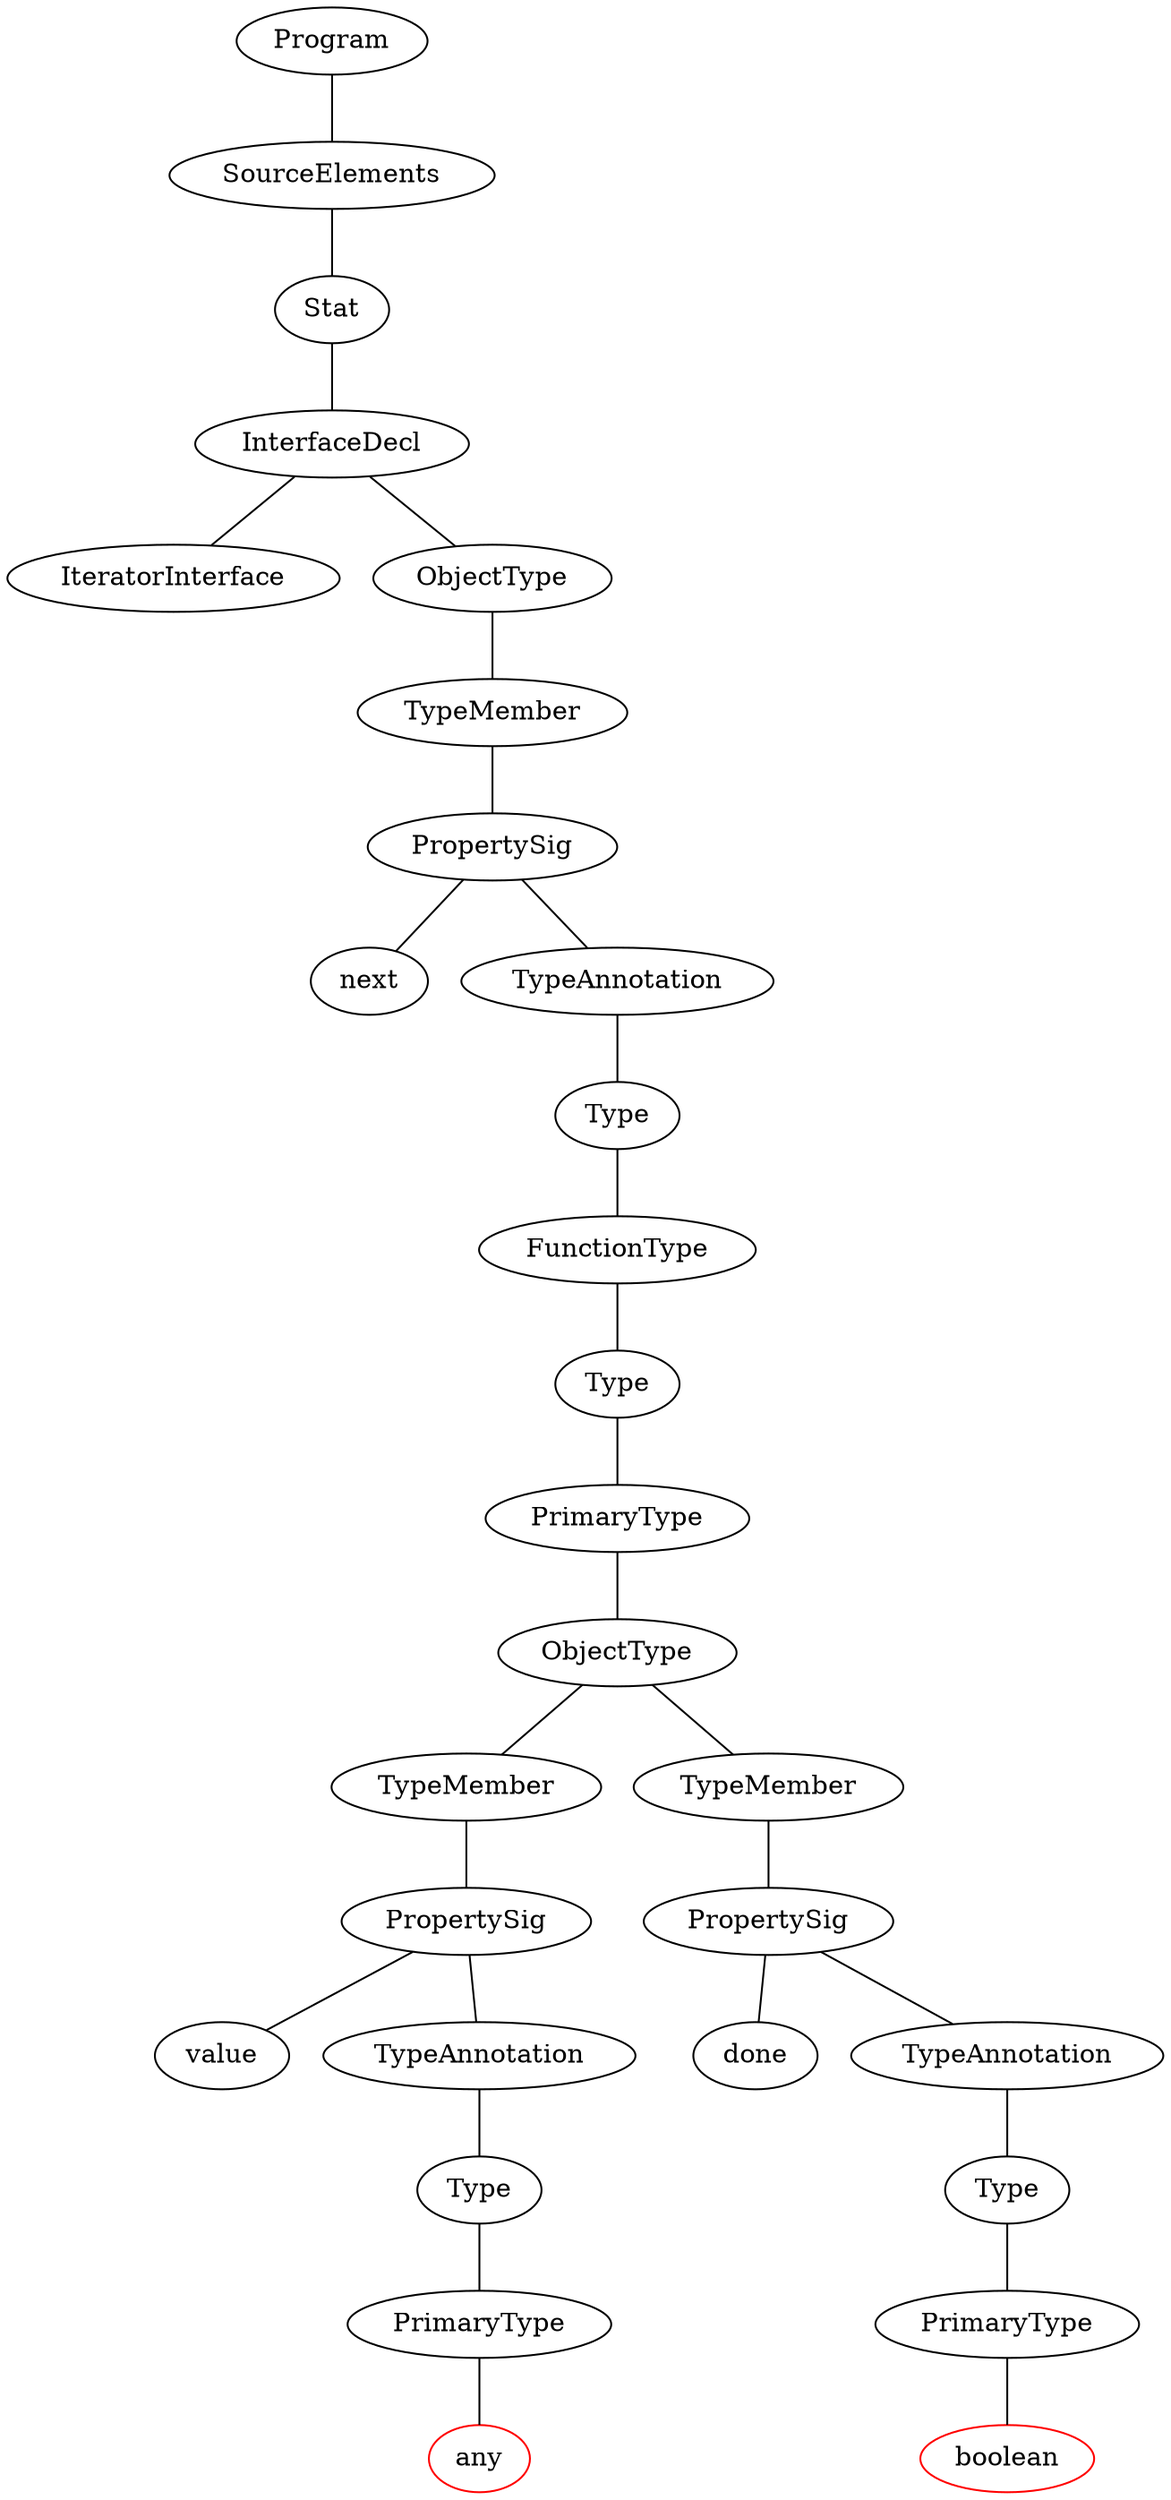 graph vis {
	node491[label="Program"]
	node491 -- node490
	node490[label="SourceElements"]
	node490 -- node489
	node489[label="Stat"]
	node489 -- node488
	node488[label="InterfaceDecl"]
	node488 -- node460
	node460[label="IteratorInterface"]
	node488 -- node487
	node487[label="ObjectType"]
	node487 -- node486
	node486[label="TypeMember"]
	node486 -- node485
	node485[label="PropertySig"]
	node485 -- node462
	node462[label="next"]
	node485 -- node484
	node484[label="TypeAnnotation"]
	node484 -- node483
	node483[label="Type"]
	node483 -- node482
	node482[label="FunctionType"]
	node482 -- node481
	node481[label="Type"]
	node481 -- node480
	node480[label="PrimaryType"]
	node480 -- node479
	node479[label="ObjectType"]
	node479 -- node470
	node470[label="TypeMember"]
	node470 -- node469
	node469[label="PropertySig"]
	node469 -- node464
	node464[label="value"]
	node469 -- node468
	node468[label="TypeAnnotation"]
	node468 -- node467
	node467[label="Type"]
	node467 -- node466
	node466[label="PrimaryType"]
	node466 -- node465
	node465[label="any", color=red]
	node479 -- node478
	node478[label="TypeMember"]
	node478 -- node477
	node477[label="PropertySig"]
	node477 -- node472
	node472[label="done"]
	node477 -- node476
	node476[label="TypeAnnotation"]
	node476 -- node475
	node475[label="Type"]
	node475 -- node474
	node474[label="PrimaryType"]
	node474 -- node473
	node473[label="boolean", color=red]
}
